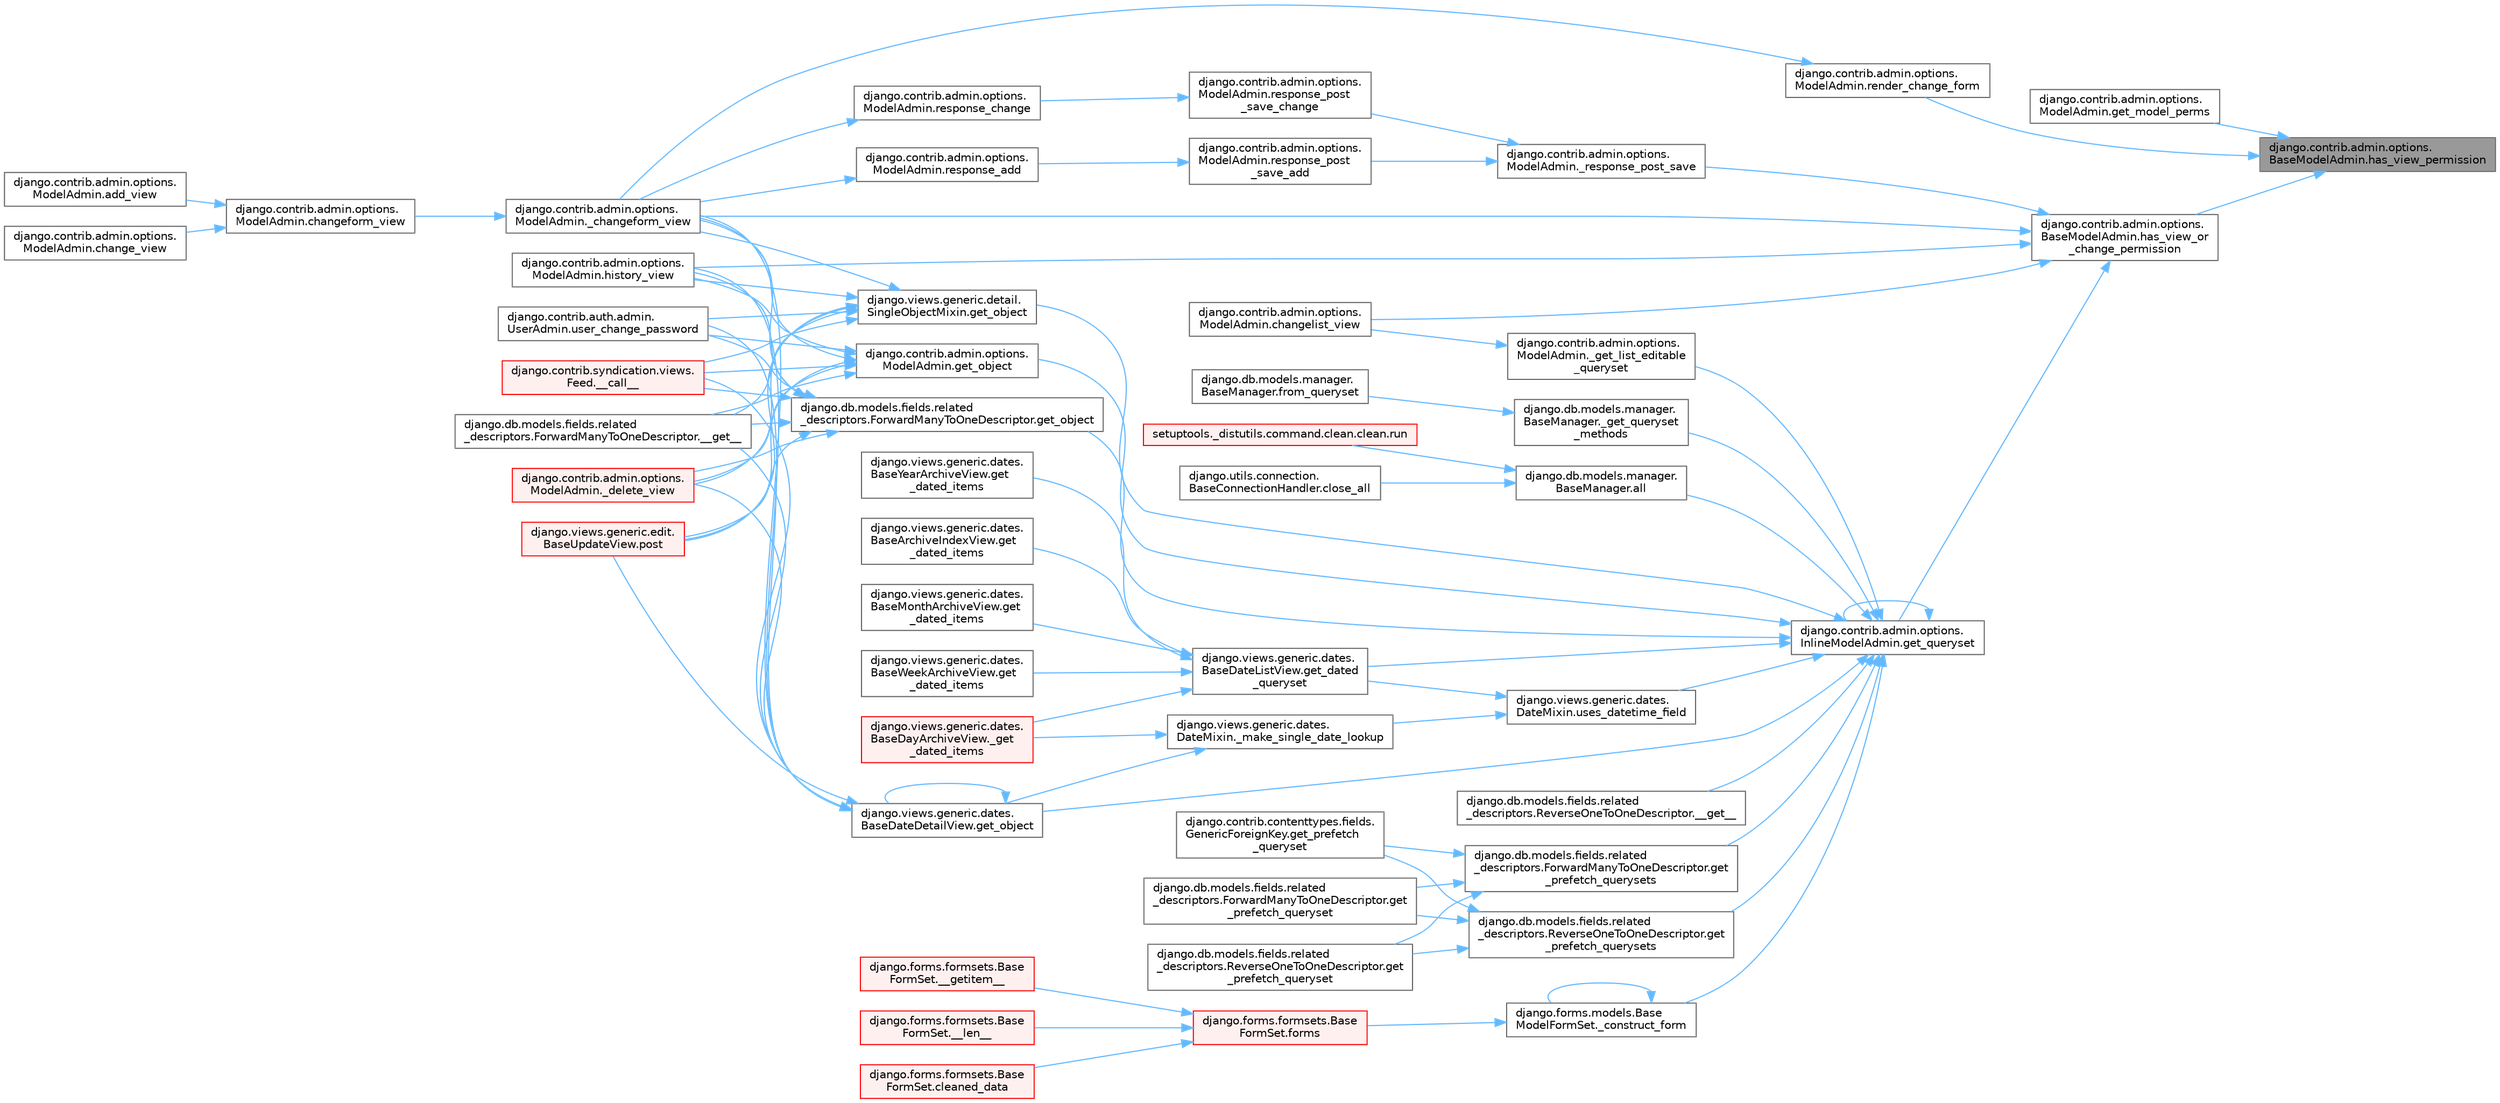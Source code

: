 digraph "django.contrib.admin.options.BaseModelAdmin.has_view_permission"
{
 // LATEX_PDF_SIZE
  bgcolor="transparent";
  edge [fontname=Helvetica,fontsize=10,labelfontname=Helvetica,labelfontsize=10];
  node [fontname=Helvetica,fontsize=10,shape=box,height=0.2,width=0.4];
  rankdir="RL";
  Node1 [id="Node000001",label="django.contrib.admin.options.\lBaseModelAdmin.has_view_permission",height=0.2,width=0.4,color="gray40", fillcolor="grey60", style="filled", fontcolor="black",tooltip=" "];
  Node1 -> Node2 [id="edge1_Node000001_Node000002",dir="back",color="steelblue1",style="solid",tooltip=" "];
  Node2 [id="Node000002",label="django.contrib.admin.options.\lModelAdmin.get_model_perms",height=0.2,width=0.4,color="grey40", fillcolor="white", style="filled",URL="$classdjango_1_1contrib_1_1admin_1_1options_1_1_model_admin.html#a7743f078ef78ac9b8a3395d4b2e47401",tooltip=" "];
  Node1 -> Node3 [id="edge2_Node000001_Node000003",dir="back",color="steelblue1",style="solid",tooltip=" "];
  Node3 [id="Node000003",label="django.contrib.admin.options.\lBaseModelAdmin.has_view_or\l_change_permission",height=0.2,width=0.4,color="grey40", fillcolor="white", style="filled",URL="$classdjango_1_1contrib_1_1admin_1_1options_1_1_base_model_admin.html#a218c5fb68fadfcf6e8e49172ad1d317c",tooltip=" "];
  Node3 -> Node4 [id="edge3_Node000003_Node000004",dir="back",color="steelblue1",style="solid",tooltip=" "];
  Node4 [id="Node000004",label="django.contrib.admin.options.\lModelAdmin._changeform_view",height=0.2,width=0.4,color="grey40", fillcolor="white", style="filled",URL="$classdjango_1_1contrib_1_1admin_1_1options_1_1_model_admin.html#a06082f9f8128d66a16cda8098c673dae",tooltip=" "];
  Node4 -> Node5 [id="edge4_Node000004_Node000005",dir="back",color="steelblue1",style="solid",tooltip=" "];
  Node5 [id="Node000005",label="django.contrib.admin.options.\lModelAdmin.changeform_view",height=0.2,width=0.4,color="grey40", fillcolor="white", style="filled",URL="$classdjango_1_1contrib_1_1admin_1_1options_1_1_model_admin.html#ac91e54453f9d73e9e12ad8dd8f138225",tooltip=" "];
  Node5 -> Node6 [id="edge5_Node000005_Node000006",dir="back",color="steelblue1",style="solid",tooltip=" "];
  Node6 [id="Node000006",label="django.contrib.admin.options.\lModelAdmin.add_view",height=0.2,width=0.4,color="grey40", fillcolor="white", style="filled",URL="$classdjango_1_1contrib_1_1admin_1_1options_1_1_model_admin.html#adaac8707f61a7e4993842f98f466edcf",tooltip=" "];
  Node5 -> Node7 [id="edge6_Node000005_Node000007",dir="back",color="steelblue1",style="solid",tooltip=" "];
  Node7 [id="Node000007",label="django.contrib.admin.options.\lModelAdmin.change_view",height=0.2,width=0.4,color="grey40", fillcolor="white", style="filled",URL="$classdjango_1_1contrib_1_1admin_1_1options_1_1_model_admin.html#a96abcd3295983666fd7978775d1c18cb",tooltip=" "];
  Node3 -> Node8 [id="edge7_Node000003_Node000008",dir="back",color="steelblue1",style="solid",tooltip=" "];
  Node8 [id="Node000008",label="django.contrib.admin.options.\lModelAdmin._response_post_save",height=0.2,width=0.4,color="grey40", fillcolor="white", style="filled",URL="$classdjango_1_1contrib_1_1admin_1_1options_1_1_model_admin.html#a1c885d22adb6b2cb20a5ad8969f63339",tooltip=" "];
  Node8 -> Node9 [id="edge8_Node000008_Node000009",dir="back",color="steelblue1",style="solid",tooltip=" "];
  Node9 [id="Node000009",label="django.contrib.admin.options.\lModelAdmin.response_post\l_save_add",height=0.2,width=0.4,color="grey40", fillcolor="white", style="filled",URL="$classdjango_1_1contrib_1_1admin_1_1options_1_1_model_admin.html#acb45c4ec3813010ef86c336499b3dadd",tooltip=" "];
  Node9 -> Node10 [id="edge9_Node000009_Node000010",dir="back",color="steelblue1",style="solid",tooltip=" "];
  Node10 [id="Node000010",label="django.contrib.admin.options.\lModelAdmin.response_add",height=0.2,width=0.4,color="grey40", fillcolor="white", style="filled",URL="$classdjango_1_1contrib_1_1admin_1_1options_1_1_model_admin.html#a1aa8884d9088a097877c29a6abea1640",tooltip=" "];
  Node10 -> Node4 [id="edge10_Node000010_Node000004",dir="back",color="steelblue1",style="solid",tooltip=" "];
  Node8 -> Node11 [id="edge11_Node000008_Node000011",dir="back",color="steelblue1",style="solid",tooltip=" "];
  Node11 [id="Node000011",label="django.contrib.admin.options.\lModelAdmin.response_post\l_save_change",height=0.2,width=0.4,color="grey40", fillcolor="white", style="filled",URL="$classdjango_1_1contrib_1_1admin_1_1options_1_1_model_admin.html#aa3db6ab07132bc8931b07b2a7da11a55",tooltip=" "];
  Node11 -> Node12 [id="edge12_Node000011_Node000012",dir="back",color="steelblue1",style="solid",tooltip=" "];
  Node12 [id="Node000012",label="django.contrib.admin.options.\lModelAdmin.response_change",height=0.2,width=0.4,color="grey40", fillcolor="white", style="filled",URL="$classdjango_1_1contrib_1_1admin_1_1options_1_1_model_admin.html#add50441458d2c08bed7e26115a4df89c",tooltip=" "];
  Node12 -> Node4 [id="edge13_Node000012_Node000004",dir="back",color="steelblue1",style="solid",tooltip=" "];
  Node3 -> Node13 [id="edge14_Node000003_Node000013",dir="back",color="steelblue1",style="solid",tooltip=" "];
  Node13 [id="Node000013",label="django.contrib.admin.options.\lModelAdmin.changelist_view",height=0.2,width=0.4,color="grey40", fillcolor="white", style="filled",URL="$classdjango_1_1contrib_1_1admin_1_1options_1_1_model_admin.html#af5f3d8010317ded7325e649561a4d909",tooltip=" "];
  Node3 -> Node14 [id="edge15_Node000003_Node000014",dir="back",color="steelblue1",style="solid",tooltip=" "];
  Node14 [id="Node000014",label="django.contrib.admin.options.\lInlineModelAdmin.get_queryset",height=0.2,width=0.4,color="grey40", fillcolor="white", style="filled",URL="$classdjango_1_1contrib_1_1admin_1_1options_1_1_inline_model_admin.html#a9248f5d82a336087e911b7ebc8729ffd",tooltip=" "];
  Node14 -> Node15 [id="edge16_Node000014_Node000015",dir="back",color="steelblue1",style="solid",tooltip=" "];
  Node15 [id="Node000015",label="django.db.models.fields.related\l_descriptors.ReverseOneToOneDescriptor.__get__",height=0.2,width=0.4,color="grey40", fillcolor="white", style="filled",URL="$classdjango_1_1db_1_1models_1_1fields_1_1related__descriptors_1_1_reverse_one_to_one_descriptor.html#ad62c522f9bb4b91174a3437b3f978f6b",tooltip=" "];
  Node14 -> Node16 [id="edge17_Node000014_Node000016",dir="back",color="steelblue1",style="solid",tooltip=" "];
  Node16 [id="Node000016",label="django.forms.models.Base\lModelFormSet._construct_form",height=0.2,width=0.4,color="grey40", fillcolor="white", style="filled",URL="$classdjango_1_1forms_1_1models_1_1_base_model_form_set.html#a2318f52c4f2963f7674c8e15e2f3c324",tooltip=" "];
  Node16 -> Node16 [id="edge18_Node000016_Node000016",dir="back",color="steelblue1",style="solid",tooltip=" "];
  Node16 -> Node17 [id="edge19_Node000016_Node000017",dir="back",color="steelblue1",style="solid",tooltip=" "];
  Node17 [id="Node000017",label="django.forms.formsets.Base\lFormSet.forms",height=0.2,width=0.4,color="red", fillcolor="#FFF0F0", style="filled",URL="$classdjango_1_1forms_1_1formsets_1_1_base_form_set.html#a398234150267aa3c6dceaa20a7a507f1",tooltip=" "];
  Node17 -> Node18 [id="edge20_Node000017_Node000018",dir="back",color="steelblue1",style="solid",tooltip=" "];
  Node18 [id="Node000018",label="django.forms.formsets.Base\lFormSet.__getitem__",height=0.2,width=0.4,color="red", fillcolor="#FFF0F0", style="filled",URL="$classdjango_1_1forms_1_1formsets_1_1_base_form_set.html#a3ed6460d03a41c30d519e9170d0a17cc",tooltip=" "];
  Node17 -> Node3184 [id="edge21_Node000017_Node003184",dir="back",color="steelblue1",style="solid",tooltip=" "];
  Node3184 [id="Node003184",label="django.forms.formsets.Base\lFormSet.__len__",height=0.2,width=0.4,color="red", fillcolor="#FFF0F0", style="filled",URL="$classdjango_1_1forms_1_1formsets_1_1_base_form_set.html#aa8c1dfbddcb29c04ad7bf814137b3c36",tooltip=" "];
  Node17 -> Node1777 [id="edge22_Node000017_Node001777",dir="back",color="steelblue1",style="solid",tooltip=" "];
  Node1777 [id="Node001777",label="django.forms.formsets.Base\lFormSet.cleaned_data",height=0.2,width=0.4,color="red", fillcolor="#FFF0F0", style="filled",URL="$classdjango_1_1forms_1_1formsets_1_1_base_form_set.html#ae51d85dd3faa160668adba372c4e87f7",tooltip=" "];
  Node14 -> Node2743 [id="edge23_Node000014_Node002743",dir="back",color="steelblue1",style="solid",tooltip=" "];
  Node2743 [id="Node002743",label="django.contrib.admin.options.\lModelAdmin._get_list_editable\l_queryset",height=0.2,width=0.4,color="grey40", fillcolor="white", style="filled",URL="$classdjango_1_1contrib_1_1admin_1_1options_1_1_model_admin.html#ae453d8065f838cd81cab58bc5797fd99",tooltip=" "];
  Node2743 -> Node13 [id="edge24_Node002743_Node000013",dir="back",color="steelblue1",style="solid",tooltip=" "];
  Node14 -> Node2744 [id="edge25_Node000014_Node002744",dir="back",color="steelblue1",style="solid",tooltip=" "];
  Node2744 [id="Node002744",label="django.db.models.manager.\lBaseManager._get_queryset\l_methods",height=0.2,width=0.4,color="grey40", fillcolor="white", style="filled",URL="$classdjango_1_1db_1_1models_1_1manager_1_1_base_manager.html#a7ef7be0dacbeaa96e518c225b954d2c4",tooltip=" "];
  Node2744 -> Node2745 [id="edge26_Node002744_Node002745",dir="back",color="steelblue1",style="solid",tooltip=" "];
  Node2745 [id="Node002745",label="django.db.models.manager.\lBaseManager.from_queryset",height=0.2,width=0.4,color="grey40", fillcolor="white", style="filled",URL="$classdjango_1_1db_1_1models_1_1manager_1_1_base_manager.html#a539a31c3e4714b562c785d374a2dbc9b",tooltip=" "];
  Node14 -> Node2746 [id="edge27_Node000014_Node002746",dir="back",color="steelblue1",style="solid",tooltip=" "];
  Node2746 [id="Node002746",label="django.db.models.manager.\lBaseManager.all",height=0.2,width=0.4,color="grey40", fillcolor="white", style="filled",URL="$classdjango_1_1db_1_1models_1_1manager_1_1_base_manager.html#a348dacddedfc163dc130f6c2620869b0",tooltip=" "];
  Node2746 -> Node2747 [id="edge28_Node002746_Node002747",dir="back",color="steelblue1",style="solid",tooltip=" "];
  Node2747 [id="Node002747",label="django.utils.connection.\lBaseConnectionHandler.close_all",height=0.2,width=0.4,color="grey40", fillcolor="white", style="filled",URL="$classdjango_1_1utils_1_1connection_1_1_base_connection_handler.html#a2dbd9163239e828581c41273647476dc",tooltip=" "];
  Node2746 -> Node2748 [id="edge29_Node002746_Node002748",dir="back",color="steelblue1",style="solid",tooltip=" "];
  Node2748 [id="Node002748",label="setuptools._distutils.command.clean.clean.run",height=0.2,width=0.4,color="red", fillcolor="#FFF0F0", style="filled",URL="$classsetuptools_1_1__distutils_1_1command_1_1clean_1_1clean.html#a578cf5beb91399cf9f10329bcd7e0dd5",tooltip=" "];
  Node14 -> Node2749 [id="edge30_Node000014_Node002749",dir="back",color="steelblue1",style="solid",tooltip=" "];
  Node2749 [id="Node002749",label="django.views.generic.dates.\lBaseDateListView.get_dated\l_queryset",height=0.2,width=0.4,color="grey40", fillcolor="white", style="filled",URL="$classdjango_1_1views_1_1generic_1_1dates_1_1_base_date_list_view.html#ad97300c63f99eef4ed95aa9d8f73520b",tooltip=" "];
  Node2749 -> Node2750 [id="edge31_Node002749_Node002750",dir="back",color="steelblue1",style="solid",tooltip=" "];
  Node2750 [id="Node002750",label="django.views.generic.dates.\lBaseDayArchiveView._get\l_dated_items",height=0.2,width=0.4,color="red", fillcolor="#FFF0F0", style="filled",URL="$classdjango_1_1views_1_1generic_1_1dates_1_1_base_day_archive_view.html#a3ca193a0859b2fbe8f0ae162272652f8",tooltip=" "];
  Node2749 -> Node2753 [id="edge32_Node002749_Node002753",dir="back",color="steelblue1",style="solid",tooltip=" "];
  Node2753 [id="Node002753",label="django.views.generic.dates.\lBaseArchiveIndexView.get\l_dated_items",height=0.2,width=0.4,color="grey40", fillcolor="white", style="filled",URL="$classdjango_1_1views_1_1generic_1_1dates_1_1_base_archive_index_view.html#ab9794c8a807f2b820629179ebfc41e2c",tooltip=" "];
  Node2749 -> Node2754 [id="edge33_Node002749_Node002754",dir="back",color="steelblue1",style="solid",tooltip=" "];
  Node2754 [id="Node002754",label="django.views.generic.dates.\lBaseMonthArchiveView.get\l_dated_items",height=0.2,width=0.4,color="grey40", fillcolor="white", style="filled",URL="$classdjango_1_1views_1_1generic_1_1dates_1_1_base_month_archive_view.html#ae62ad9b839e3904bd2162b5e92b6d02d",tooltip=" "];
  Node2749 -> Node2755 [id="edge34_Node002749_Node002755",dir="back",color="steelblue1",style="solid",tooltip=" "];
  Node2755 [id="Node002755",label="django.views.generic.dates.\lBaseWeekArchiveView.get\l_dated_items",height=0.2,width=0.4,color="grey40", fillcolor="white", style="filled",URL="$classdjango_1_1views_1_1generic_1_1dates_1_1_base_week_archive_view.html#a4217000f6b9b08cbc97f6b079ad98ea5",tooltip=" "];
  Node2749 -> Node2756 [id="edge35_Node002749_Node002756",dir="back",color="steelblue1",style="solid",tooltip=" "];
  Node2756 [id="Node002756",label="django.views.generic.dates.\lBaseYearArchiveView.get\l_dated_items",height=0.2,width=0.4,color="grey40", fillcolor="white", style="filled",URL="$classdjango_1_1views_1_1generic_1_1dates_1_1_base_year_archive_view.html#af1e2e3364ceacb5fd46eef85345ee94a",tooltip=" "];
  Node14 -> Node2757 [id="edge36_Node000014_Node002757",dir="back",color="steelblue1",style="solid",tooltip=" "];
  Node2757 [id="Node002757",label="django.contrib.admin.options.\lModelAdmin.get_object",height=0.2,width=0.4,color="grey40", fillcolor="white", style="filled",URL="$classdjango_1_1contrib_1_1admin_1_1options_1_1_model_admin.html#ac7b9acc5607b931a130f004f73adcc6c",tooltip=" "];
  Node2757 -> Node1917 [id="edge37_Node002757_Node001917",dir="back",color="steelblue1",style="solid",tooltip=" "];
  Node1917 [id="Node001917",label="django.contrib.syndication.views.\lFeed.__call__",height=0.2,width=0.4,color="red", fillcolor="#FFF0F0", style="filled",URL="$classdjango_1_1contrib_1_1syndication_1_1views_1_1_feed.html#ac7a9680a1b709d8eb37ae3c6ce000220",tooltip=" "];
  Node2757 -> Node1330 [id="edge38_Node002757_Node001330",dir="back",color="steelblue1",style="solid",tooltip=" "];
  Node1330 [id="Node001330",label="django.db.models.fields.related\l_descriptors.ForwardManyToOneDescriptor.__get__",height=0.2,width=0.4,color="grey40", fillcolor="white", style="filled",URL="$classdjango_1_1db_1_1models_1_1fields_1_1related__descriptors_1_1_forward_many_to_one_descriptor.html#a52832880c8df770ce001c0b0bb51e64d",tooltip=" "];
  Node2757 -> Node4 [id="edge39_Node002757_Node000004",dir="back",color="steelblue1",style="solid",tooltip=" "];
  Node2757 -> Node198 [id="edge40_Node002757_Node000198",dir="back",color="steelblue1",style="solid",tooltip=" "];
  Node198 [id="Node000198",label="django.contrib.admin.options.\lModelAdmin._delete_view",height=0.2,width=0.4,color="red", fillcolor="#FFF0F0", style="filled",URL="$classdjango_1_1contrib_1_1admin_1_1options_1_1_model_admin.html#a227a18e24751790170d555523ab15e93",tooltip=" "];
  Node2757 -> Node2707 [id="edge41_Node002757_Node002707",dir="back",color="steelblue1",style="solid",tooltip=" "];
  Node2707 [id="Node002707",label="django.contrib.admin.options.\lModelAdmin.history_view",height=0.2,width=0.4,color="grey40", fillcolor="white", style="filled",URL="$classdjango_1_1contrib_1_1admin_1_1options_1_1_model_admin.html#aaa87a68789f637fa6682c1daf2a4bda8",tooltip=" "];
  Node2757 -> Node2708 [id="edge42_Node002757_Node002708",dir="back",color="steelblue1",style="solid",tooltip=" "];
  Node2708 [id="Node002708",label="django.views.generic.edit.\lBaseUpdateView.post",height=0.2,width=0.4,color="red", fillcolor="#FFF0F0", style="filled",URL="$classdjango_1_1views_1_1generic_1_1edit_1_1_base_update_view.html#abb9e5510c9d5b54425f0874940f45d73",tooltip=" "];
  Node2757 -> Node2709 [id="edge43_Node002757_Node002709",dir="back",color="steelblue1",style="solid",tooltip=" "];
  Node2709 [id="Node002709",label="django.contrib.auth.admin.\lUserAdmin.user_change_password",height=0.2,width=0.4,color="grey40", fillcolor="white", style="filled",URL="$classdjango_1_1contrib_1_1auth_1_1admin_1_1_user_admin.html#a65ccab8e46b966ac28d5b117abf0d5f5",tooltip=" "];
  Node14 -> Node2706 [id="edge44_Node000014_Node002706",dir="back",color="steelblue1",style="solid",tooltip=" "];
  Node2706 [id="Node002706",label="django.db.models.fields.related\l_descriptors.ForwardManyToOneDescriptor.get_object",height=0.2,width=0.4,color="grey40", fillcolor="white", style="filled",URL="$classdjango_1_1db_1_1models_1_1fields_1_1related__descriptors_1_1_forward_many_to_one_descriptor.html#a53e30c8b305a3998dd43c1e6357e4bc4",tooltip=" "];
  Node2706 -> Node1917 [id="edge45_Node002706_Node001917",dir="back",color="steelblue1",style="solid",tooltip=" "];
  Node2706 -> Node1330 [id="edge46_Node002706_Node001330",dir="back",color="steelblue1",style="solid",tooltip=" "];
  Node2706 -> Node4 [id="edge47_Node002706_Node000004",dir="back",color="steelblue1",style="solid",tooltip=" "];
  Node2706 -> Node198 [id="edge48_Node002706_Node000198",dir="back",color="steelblue1",style="solid",tooltip=" "];
  Node2706 -> Node2707 [id="edge49_Node002706_Node002707",dir="back",color="steelblue1",style="solid",tooltip=" "];
  Node2706 -> Node2708 [id="edge50_Node002706_Node002708",dir="back",color="steelblue1",style="solid",tooltip=" "];
  Node2706 -> Node2709 [id="edge51_Node002706_Node002709",dir="back",color="steelblue1",style="solid",tooltip=" "];
  Node14 -> Node2758 [id="edge52_Node000014_Node002758",dir="back",color="steelblue1",style="solid",tooltip=" "];
  Node2758 [id="Node002758",label="django.views.generic.dates.\lBaseDateDetailView.get_object",height=0.2,width=0.4,color="grey40", fillcolor="white", style="filled",URL="$classdjango_1_1views_1_1generic_1_1dates_1_1_base_date_detail_view.html#a7c08557dbbb8af87ec6f8fab884e6f5e",tooltip=" "];
  Node2758 -> Node1917 [id="edge53_Node002758_Node001917",dir="back",color="steelblue1",style="solid",tooltip=" "];
  Node2758 -> Node1330 [id="edge54_Node002758_Node001330",dir="back",color="steelblue1",style="solid",tooltip=" "];
  Node2758 -> Node4 [id="edge55_Node002758_Node000004",dir="back",color="steelblue1",style="solid",tooltip=" "];
  Node2758 -> Node198 [id="edge56_Node002758_Node000198",dir="back",color="steelblue1",style="solid",tooltip=" "];
  Node2758 -> Node2758 [id="edge57_Node002758_Node002758",dir="back",color="steelblue1",style="solid",tooltip=" "];
  Node2758 -> Node2707 [id="edge58_Node002758_Node002707",dir="back",color="steelblue1",style="solid",tooltip=" "];
  Node2758 -> Node2708 [id="edge59_Node002758_Node002708",dir="back",color="steelblue1",style="solid",tooltip=" "];
  Node2758 -> Node2709 [id="edge60_Node002758_Node002709",dir="back",color="steelblue1",style="solid",tooltip=" "];
  Node14 -> Node2759 [id="edge61_Node000014_Node002759",dir="back",color="steelblue1",style="solid",tooltip=" "];
  Node2759 [id="Node002759",label="django.views.generic.detail.\lSingleObjectMixin.get_object",height=0.2,width=0.4,color="grey40", fillcolor="white", style="filled",URL="$classdjango_1_1views_1_1generic_1_1detail_1_1_single_object_mixin.html#ab853f97e997d069a858d4bb5e93092ad",tooltip=" "];
  Node2759 -> Node1917 [id="edge62_Node002759_Node001917",dir="back",color="steelblue1",style="solid",tooltip=" "];
  Node2759 -> Node1330 [id="edge63_Node002759_Node001330",dir="back",color="steelblue1",style="solid",tooltip=" "];
  Node2759 -> Node4 [id="edge64_Node002759_Node000004",dir="back",color="steelblue1",style="solid",tooltip=" "];
  Node2759 -> Node198 [id="edge65_Node002759_Node000198",dir="back",color="steelblue1",style="solid",tooltip=" "];
  Node2759 -> Node2707 [id="edge66_Node002759_Node002707",dir="back",color="steelblue1",style="solid",tooltip=" "];
  Node2759 -> Node2708 [id="edge67_Node002759_Node002708",dir="back",color="steelblue1",style="solid",tooltip=" "];
  Node2759 -> Node2709 [id="edge68_Node002759_Node002709",dir="back",color="steelblue1",style="solid",tooltip=" "];
  Node14 -> Node2741 [id="edge69_Node000014_Node002741",dir="back",color="steelblue1",style="solid",tooltip=" "];
  Node2741 [id="Node002741",label="django.db.models.fields.related\l_descriptors.ForwardManyToOneDescriptor.get\l_prefetch_querysets",height=0.2,width=0.4,color="grey40", fillcolor="white", style="filled",URL="$classdjango_1_1db_1_1models_1_1fields_1_1related__descriptors_1_1_forward_many_to_one_descriptor.html#a9838765ed5b0cd8063af62a3590596b3",tooltip=" "];
  Node2741 -> Node1874 [id="edge70_Node002741_Node001874",dir="back",color="steelblue1",style="solid",tooltip=" "];
  Node1874 [id="Node001874",label="django.contrib.contenttypes.fields.\lGenericForeignKey.get_prefetch\l_queryset",height=0.2,width=0.4,color="grey40", fillcolor="white", style="filled",URL="$classdjango_1_1contrib_1_1contenttypes_1_1fields_1_1_generic_foreign_key.html#aa09b3d5eafa2b68470982bc3cf3659fc",tooltip=" "];
  Node2741 -> Node1875 [id="edge71_Node002741_Node001875",dir="back",color="steelblue1",style="solid",tooltip=" "];
  Node1875 [id="Node001875",label="django.db.models.fields.related\l_descriptors.ForwardManyToOneDescriptor.get\l_prefetch_queryset",height=0.2,width=0.4,color="grey40", fillcolor="white", style="filled",URL="$classdjango_1_1db_1_1models_1_1fields_1_1related__descriptors_1_1_forward_many_to_one_descriptor.html#ab871be551ae57402ab078fb38cd128e4",tooltip=" "];
  Node2741 -> Node1876 [id="edge72_Node002741_Node001876",dir="back",color="steelblue1",style="solid",tooltip=" "];
  Node1876 [id="Node001876",label="django.db.models.fields.related\l_descriptors.ReverseOneToOneDescriptor.get\l_prefetch_queryset",height=0.2,width=0.4,color="grey40", fillcolor="white", style="filled",URL="$classdjango_1_1db_1_1models_1_1fields_1_1related__descriptors_1_1_reverse_one_to_one_descriptor.html#a5fec42b068cab3281971bfb0595b7172",tooltip=" "];
  Node14 -> Node2760 [id="edge73_Node000014_Node002760",dir="back",color="steelblue1",style="solid",tooltip=" "];
  Node2760 [id="Node002760",label="django.db.models.fields.related\l_descriptors.ReverseOneToOneDescriptor.get\l_prefetch_querysets",height=0.2,width=0.4,color="grey40", fillcolor="white", style="filled",URL="$classdjango_1_1db_1_1models_1_1fields_1_1related__descriptors_1_1_reverse_one_to_one_descriptor.html#a32881d523d9f0158510fcd0eaaa5e2a7",tooltip=" "];
  Node2760 -> Node1874 [id="edge74_Node002760_Node001874",dir="back",color="steelblue1",style="solid",tooltip=" "];
  Node2760 -> Node1875 [id="edge75_Node002760_Node001875",dir="back",color="steelblue1",style="solid",tooltip=" "];
  Node2760 -> Node1876 [id="edge76_Node002760_Node001876",dir="back",color="steelblue1",style="solid",tooltip=" "];
  Node14 -> Node14 [id="edge77_Node000014_Node000014",dir="back",color="steelblue1",style="solid",tooltip=" "];
  Node14 -> Node2761 [id="edge78_Node000014_Node002761",dir="back",color="steelblue1",style="solid",tooltip=" "];
  Node2761 [id="Node002761",label="django.views.generic.dates.\lDateMixin.uses_datetime_field",height=0.2,width=0.4,color="grey40", fillcolor="white", style="filled",URL="$classdjango_1_1views_1_1generic_1_1dates_1_1_date_mixin.html#a1fb37f57858e32a16ec5b6328ae68adb",tooltip=" "];
  Node2761 -> Node2762 [id="edge79_Node002761_Node002762",dir="back",color="steelblue1",style="solid",tooltip=" "];
  Node2762 [id="Node002762",label="django.views.generic.dates.\lDateMixin._make_single_date_lookup",height=0.2,width=0.4,color="grey40", fillcolor="white", style="filled",URL="$classdjango_1_1views_1_1generic_1_1dates_1_1_date_mixin.html#ac17fc80d601666765dd9751d4b5e065d",tooltip=" "];
  Node2762 -> Node2750 [id="edge80_Node002762_Node002750",dir="back",color="steelblue1",style="solid",tooltip=" "];
  Node2762 -> Node2758 [id="edge81_Node002762_Node002758",dir="back",color="steelblue1",style="solid",tooltip=" "];
  Node2761 -> Node2749 [id="edge82_Node002761_Node002749",dir="back",color="steelblue1",style="solid",tooltip=" "];
  Node3 -> Node2707 [id="edge83_Node000003_Node002707",dir="back",color="steelblue1",style="solid",tooltip=" "];
  Node1 -> Node3187 [id="edge84_Node000001_Node003187",dir="back",color="steelblue1",style="solid",tooltip=" "];
  Node3187 [id="Node003187",label="django.contrib.admin.options.\lModelAdmin.render_change_form",height=0.2,width=0.4,color="grey40", fillcolor="white", style="filled",URL="$classdjango_1_1contrib_1_1admin_1_1options_1_1_model_admin.html#af25242736fea4a61d08cc2d99bfa901a",tooltip=" "];
  Node3187 -> Node4 [id="edge85_Node003187_Node000004",dir="back",color="steelblue1",style="solid",tooltip=" "];
}

